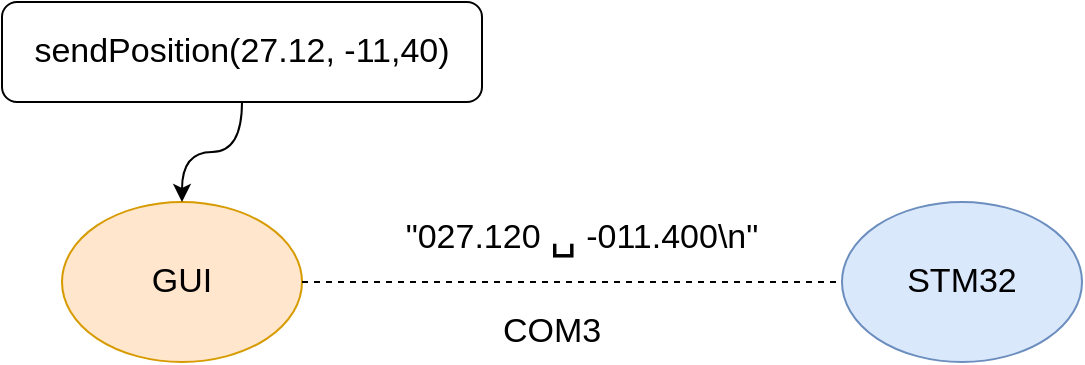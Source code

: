 <mxfile version="23.0.2" type="device">
  <diagram name="Seite-1" id="EOJMiIWB8Vc2h9jgSxAo">
    <mxGraphModel dx="1434" dy="754" grid="1" gridSize="10" guides="1" tooltips="1" connect="1" arrows="1" fold="1" page="1" pageScale="1" pageWidth="1169" pageHeight="827" math="0" shadow="0">
      <root>
        <mxCell id="0" />
        <mxCell id="1" parent="0" />
        <mxCell id="lGCu2KwbvtYzERa8yWbn-7" value="&lt;font style=&quot;font-size: 17px;&quot;&gt;GUI&lt;/font&gt;" style="ellipse;whiteSpace=wrap;html=1;fillColor=#ffe6cc;strokeColor=#d79b00;" vertex="1" parent="1">
          <mxGeometry x="240" y="250" width="120" height="80" as="geometry" />
        </mxCell>
        <mxCell id="lGCu2KwbvtYzERa8yWbn-11" value="&lt;font style=&quot;font-size: 17px;&quot;&gt;STM32&lt;/font&gt;" style="ellipse;whiteSpace=wrap;html=1;fillColor=#dae8fc;strokeColor=#6c8ebf;" vertex="1" parent="1">
          <mxGeometry x="630" y="250" width="120" height="80" as="geometry" />
        </mxCell>
        <mxCell id="lGCu2KwbvtYzERa8yWbn-12" value="" style="endArrow=none;dashed=1;html=1;rounded=0;exitX=1;exitY=0.5;exitDx=0;exitDy=0;entryX=0;entryY=0.5;entryDx=0;entryDy=0;" edge="1" parent="1" source="lGCu2KwbvtYzERa8yWbn-7" target="lGCu2KwbvtYzERa8yWbn-11">
          <mxGeometry width="50" height="50" relative="1" as="geometry">
            <mxPoint x="370" y="290" as="sourcePoint" />
            <mxPoint x="420" y="240" as="targetPoint" />
          </mxGeometry>
        </mxCell>
        <mxCell id="lGCu2KwbvtYzERa8yWbn-14" value="&lt;font style=&quot;font-size: 17px;&quot;&gt;COM3&lt;/font&gt;" style="text;html=1;strokeColor=none;fillColor=none;align=center;verticalAlign=middle;whiteSpace=wrap;rounded=0;" vertex="1" parent="1">
          <mxGeometry x="455" y="300" width="60" height="30" as="geometry" />
        </mxCell>
        <mxCell id="lGCu2KwbvtYzERa8yWbn-18" style="edgeStyle=orthogonalEdgeStyle;rounded=0;orthogonalLoop=1;jettySize=auto;html=1;exitX=0.5;exitY=1;exitDx=0;exitDy=0;entryX=0.5;entryY=0;entryDx=0;entryDy=0;curved=1;" edge="1" parent="1" source="lGCu2KwbvtYzERa8yWbn-17" target="lGCu2KwbvtYzERa8yWbn-7">
          <mxGeometry relative="1" as="geometry" />
        </mxCell>
        <mxCell id="lGCu2KwbvtYzERa8yWbn-17" value="&lt;font style=&quot;font-size: 17px;&quot;&gt;sendPosition(27.12, -11,40)&lt;/font&gt;" style="rounded=1;whiteSpace=wrap;html=1;" vertex="1" parent="1">
          <mxGeometry x="210" y="150" width="240" height="50" as="geometry" />
        </mxCell>
        <mxCell id="lGCu2KwbvtYzERa8yWbn-21" value="&lt;font style=&quot;font-size: 17px;&quot;&gt;&quot;027.120 &lt;/font&gt;&lt;font style=&quot;font-size: 21px;&quot;&gt;␣&lt;/font&gt;&lt;font style=&quot;font-size: 17px;&quot;&gt; -011.400\n&quot;&lt;/font&gt;" style="text;html=1;strokeColor=none;fillColor=none;align=center;verticalAlign=middle;whiteSpace=wrap;rounded=0;" vertex="1" parent="1">
          <mxGeometry x="400" y="230" width="200" height="70" as="geometry" />
        </mxCell>
      </root>
    </mxGraphModel>
  </diagram>
</mxfile>
